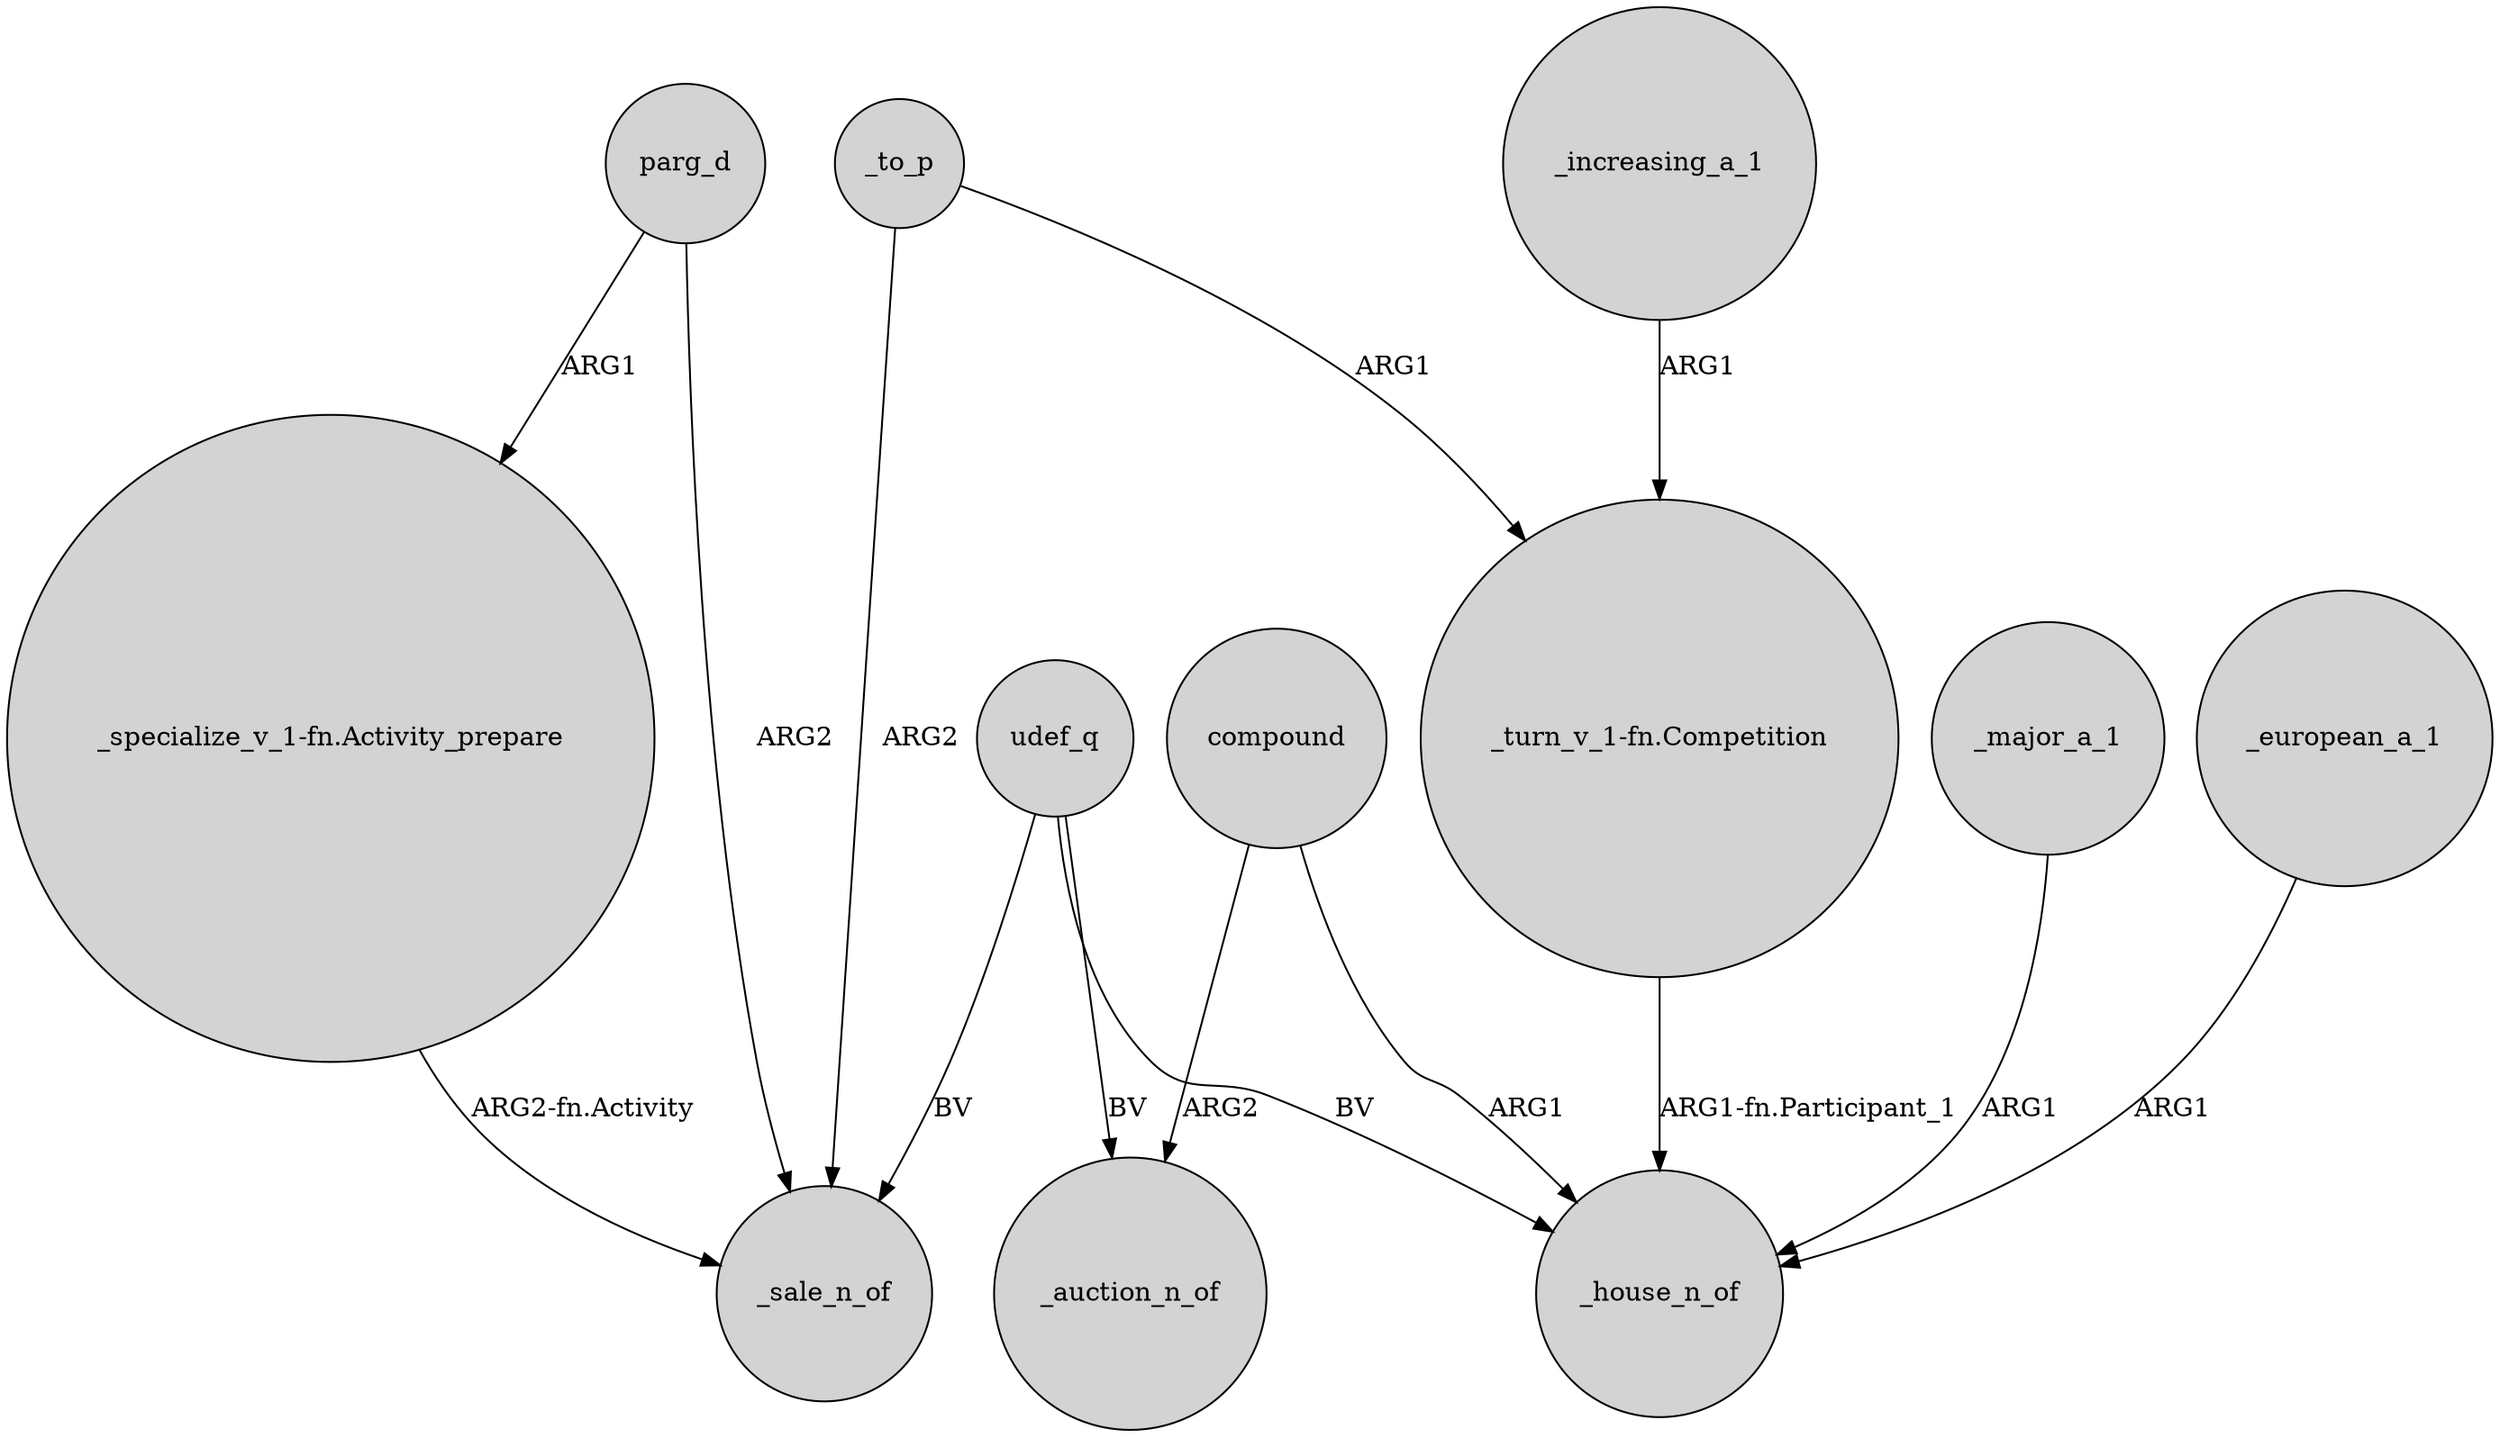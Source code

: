 digraph {
	node [shape=circle style=filled]
	"_turn_v_1-fn.Competition" -> _house_n_of [label="ARG1-fn.Participant_1"]
	udef_q -> _sale_n_of [label=BV]
	compound -> _house_n_of [label=ARG1]
	_to_p -> "_turn_v_1-fn.Competition" [label=ARG1]
	_major_a_1 -> _house_n_of [label=ARG1]
	udef_q -> _house_n_of [label=BV]
	_to_p -> _sale_n_of [label=ARG2]
	parg_d -> "_specialize_v_1-fn.Activity_prepare" [label=ARG1]
	"_specialize_v_1-fn.Activity_prepare" -> _sale_n_of [label="ARG2-fn.Activity"]
	_european_a_1 -> _house_n_of [label=ARG1]
	udef_q -> _auction_n_of [label=BV]
	_increasing_a_1 -> "_turn_v_1-fn.Competition" [label=ARG1]
	parg_d -> _sale_n_of [label=ARG2]
	compound -> _auction_n_of [label=ARG2]
}
